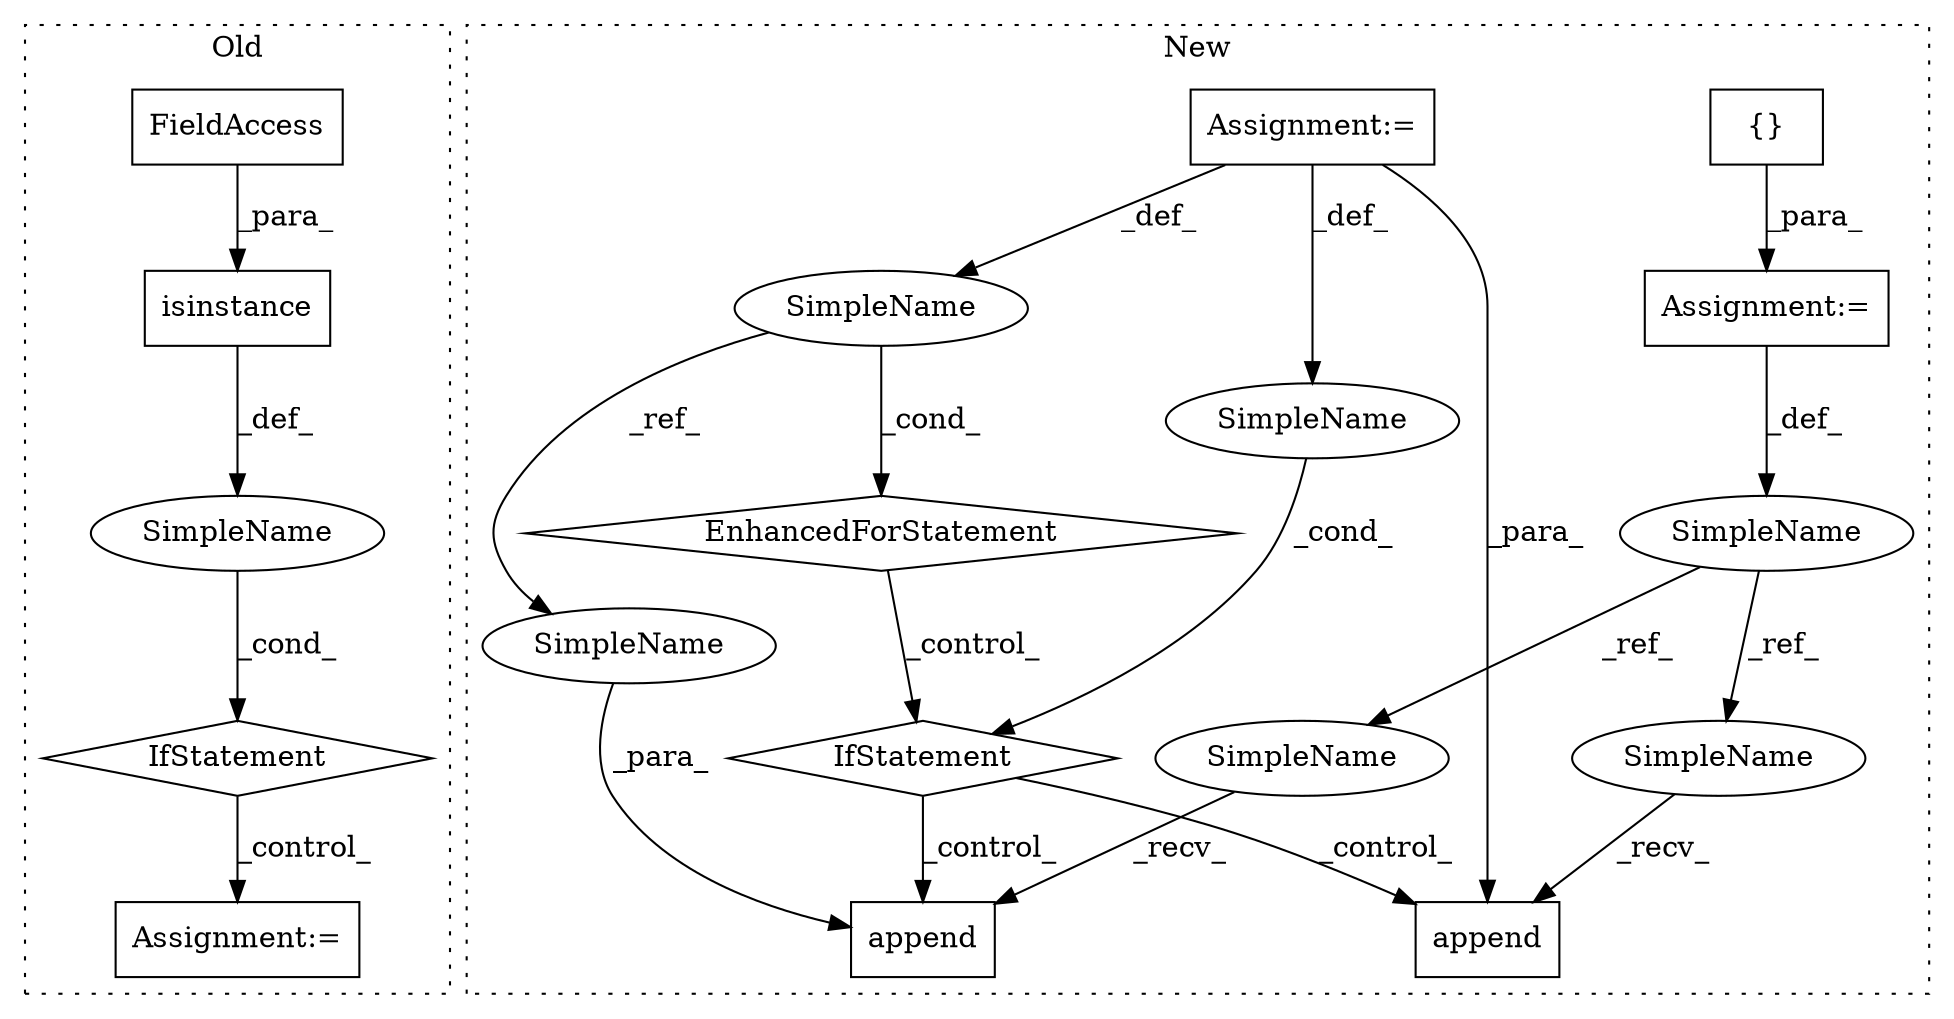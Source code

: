 digraph G {
subgraph cluster0 {
1 [label="isinstance" a="32" s="845,876" l="11,1" shape="box"];
3 [label="IfStatement" a="25" s="840,912" l="4,2" shape="diamond"];
7 [label="FieldAccess" a="22" s="871" l="5" shape="box"];
14 [label="SimpleName" a="42" s="" l="" shape="ellipse"];
15 [label="Assignment:=" a="7" s="936" l="8" shape="box"];
label = "Old";
style="dotted";
}
subgraph cluster1 {
2 [label="append" a="32" s="1387,1413" l="7,1" shape="box"];
4 [label="IfStatement" a="25" s="1343,1366" l="4,2" shape="diamond"];
5 [label="SimpleName" a="42" s="" l="" shape="ellipse"];
6 [label="SimpleName" a="42" s="1317" l="3" shape="ellipse"];
8 [label="Assignment:=" a="7" s="1217" l="1" shape="box"];
9 [label="{}" a="4" s="1227" l="2" shape="box"];
10 [label="Assignment:=" a="7" s="1260,1333" l="53,2" shape="box"];
11 [label="EnhancedForStatement" a="70" s="1260,1333" l="53,2" shape="diamond"];
12 [label="SimpleName" a="42" s="1209" l="8" shape="ellipse"];
13 [label="append" a="32" s="1449,1459" l="7,1" shape="box"];
16 [label="SimpleName" a="42" s="1440" l="8" shape="ellipse"];
17 [label="SimpleName" a="42" s="1378" l="8" shape="ellipse"];
18 [label="SimpleName" a="42" s="1456" l="3" shape="ellipse"];
label = "New";
style="dotted";
}
1 -> 14 [label="_def_"];
3 -> 15 [label="_control_"];
4 -> 13 [label="_control_"];
4 -> 2 [label="_control_"];
5 -> 4 [label="_cond_"];
6 -> 11 [label="_cond_"];
6 -> 18 [label="_ref_"];
7 -> 1 [label="_para_"];
8 -> 12 [label="_def_"];
9 -> 8 [label="_para_"];
10 -> 2 [label="_para_"];
10 -> 6 [label="_def_"];
10 -> 5 [label="_def_"];
11 -> 4 [label="_control_"];
12 -> 17 [label="_ref_"];
12 -> 16 [label="_ref_"];
14 -> 3 [label="_cond_"];
16 -> 13 [label="_recv_"];
17 -> 2 [label="_recv_"];
18 -> 13 [label="_para_"];
}